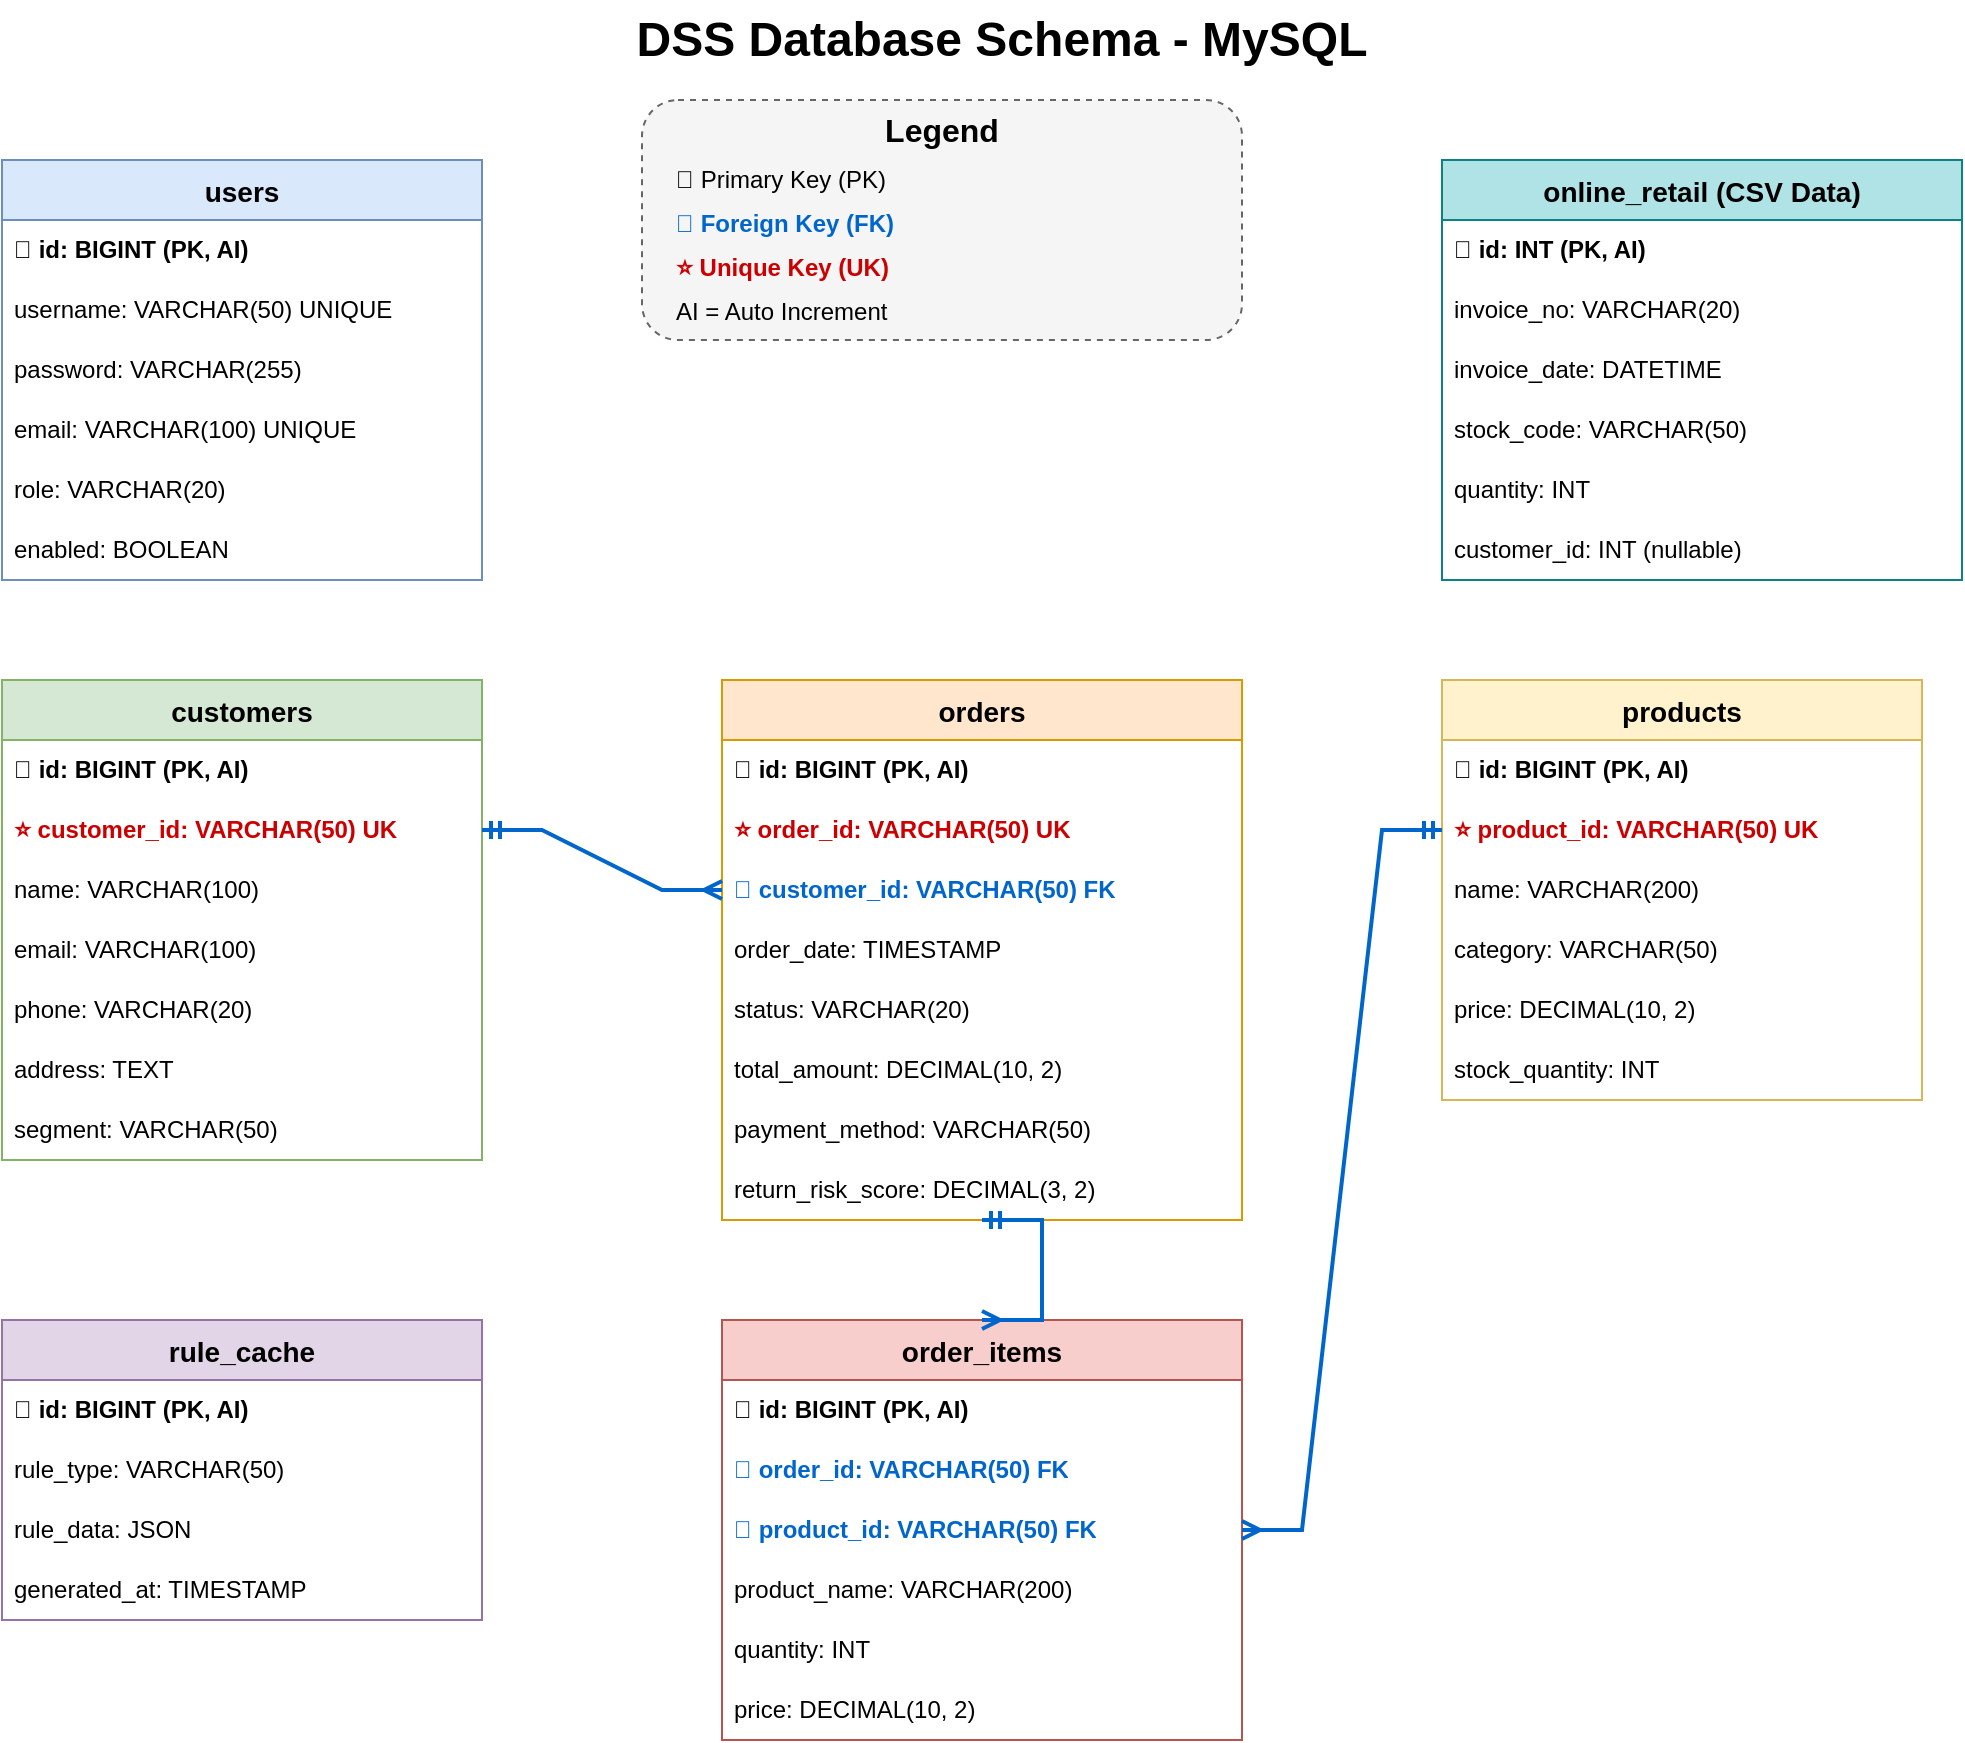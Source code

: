 <mxfile version="21.6.5" type="device">
  <diagram name="Database Schema" id="database-schema-diagram">
    <mxGraphModel dx="1422" dy="844" grid="1" gridSize="10" guides="1" tooltips="1" connect="1" arrows="1" fold="1" page="1" pageScale="1" pageWidth="1169" pageHeight="827" math="0" shadow="0">
      <root>
        <mxCell id="0"/>
        <mxCell id="1" parent="0"/>
        
        <!-- Title -->
        <mxCell id="title" value="DSS Database Schema - MySQL" style="text;html=1;strokeColor=none;fillColor=none;align=center;verticalAlign=middle;whiteSpace=wrap;rounded=0;fontSize=24;fontStyle=1" vertex="1" parent="1">
          <mxGeometry x="380" y="20" width="400" height="40" as="geometry"/>
        </mxCell>
        
        <!-- Users Table -->
        <mxCell id="users-table" value="users" style="swimlane;fontStyle=1;childLayout=stackLayout;horizontal=1;startSize=30;horizontalStack=0;resizeParent=1;resizeParentMax=0;resizeLast=0;collapsible=1;marginBottom=0;align=center;fontSize=14;fillColor=#dae8fc;strokeColor=#6c8ebf;" vertex="1" parent="1">
          <mxGeometry x="80" y="100" width="240" height="210" as="geometry"/>
        </mxCell>
        <mxCell id="users-pk" value="🔑 id: BIGINT (PK, AI)" style="text;strokeColor=none;fillColor=none;align=left;verticalAlign=middle;spacingLeft=4;spacingRight=4;overflow=hidden;points=[[0,0.5],[1,0.5]];portConstraint=eastwest;rotatable=0;whiteSpace=wrap;html=1;fontStyle=1" vertex="1" parent="users-table">
          <mxGeometry y="30" width="240" height="30" as="geometry"/>
        </mxCell>
        <mxCell id="users-f1" value="username: VARCHAR(50) UNIQUE" style="text;strokeColor=none;fillColor=none;align=left;verticalAlign=middle;spacingLeft=4;spacingRight=4;overflow=hidden;points=[[0,0.5],[1,0.5]];portConstraint=eastwest;rotatable=0;whiteSpace=wrap;html=1;" vertex="1" parent="users-table">
          <mxGeometry y="60" width="240" height="30" as="geometry"/>
        </mxCell>
        <mxCell id="users-f2" value="password: VARCHAR(255)" style="text;strokeColor=none;fillColor=none;align=left;verticalAlign=middle;spacingLeft=4;spacingRight=4;overflow=hidden;points=[[0,0.5],[1,0.5]];portConstraint=eastwest;rotatable=0;whiteSpace=wrap;html=1;" vertex="1" parent="users-table">
          <mxGeometry y="90" width="240" height="30" as="geometry"/>
        </mxCell>
        <mxCell id="users-f3" value="email: VARCHAR(100) UNIQUE" style="text;strokeColor=none;fillColor=none;align=left;verticalAlign=middle;spacingLeft=4;spacingRight=4;overflow=hidden;points=[[0,0.5],[1,0.5]];portConstraint=eastwest;rotatable=0;whiteSpace=wrap;html=1;" vertex="1" parent="users-table">
          <mxGeometry y="120" width="240" height="30" as="geometry"/>
        </mxCell>
        <mxCell id="users-f4" value="role: VARCHAR(20)" style="text;strokeColor=none;fillColor=none;align=left;verticalAlign=middle;spacingLeft=4;spacingRight=4;overflow=hidden;points=[[0,0.5],[1,0.5]];portConstraint=eastwest;rotatable=0;whiteSpace=wrap;html=1;" vertex="1" parent="users-table">
          <mxGeometry y="150" width="240" height="30" as="geometry"/>
        </mxCell>
        <mxCell id="users-f5" value="enabled: BOOLEAN" style="text;strokeColor=none;fillColor=none;align=left;verticalAlign=middle;spacingLeft=4;spacingRight=4;overflow=hidden;points=[[0,0.5],[1,0.5]];portConstraint=eastwest;rotatable=0;whiteSpace=wrap;html=1;" vertex="1" parent="users-table">
          <mxGeometry y="180" width="240" height="30" as="geometry"/>
        </mxCell>
        
        <!-- Customers Table -->
        <mxCell id="customers-table" value="customers" style="swimlane;fontStyle=1;childLayout=stackLayout;horizontal=1;startSize=30;horizontalStack=0;resizeParent=1;resizeParentMax=0;resizeLast=0;collapsible=1;marginBottom=0;align=center;fontSize=14;fillColor=#d5e8d4;strokeColor=#82b366;" vertex="1" parent="1">
          <mxGeometry x="80" y="360" width="240" height="240" as="geometry"/>
        </mxCell>
        <mxCell id="customers-pk" value="🔑 id: BIGINT (PK, AI)" style="text;strokeColor=none;fillColor=none;align=left;verticalAlign=middle;spacingLeft=4;spacingRight=4;overflow=hidden;points=[[0,0.5],[1,0.5]];portConstraint=eastwest;rotatable=0;whiteSpace=wrap;html=1;fontStyle=1" vertex="1" parent="customers-table">
          <mxGeometry y="30" width="240" height="30" as="geometry"/>
        </mxCell>
        <mxCell id="customers-uk" value="⭐ customer_id: VARCHAR(50) UK" style="text;strokeColor=none;fillColor=none;align=left;verticalAlign=middle;spacingLeft=4;spacingRight=4;overflow=hidden;points=[[0,0.5],[1,0.5]];portConstraint=eastwest;rotatable=0;whiteSpace=wrap;html=1;fontStyle=1;fontColor=#CC0000;" vertex="1" parent="customers-table">
          <mxGeometry y="60" width="240" height="30" as="geometry"/>
        </mxCell>
        <mxCell id="customers-f1" value="name: VARCHAR(100)" style="text;strokeColor=none;fillColor=none;align=left;verticalAlign=middle;spacingLeft=4;spacingRight=4;overflow=hidden;points=[[0,0.5],[1,0.5]];portConstraint=eastwest;rotatable=0;whiteSpace=wrap;html=1;" vertex="1" parent="customers-table">
          <mxGeometry y="90" width="240" height="30" as="geometry"/>
        </mxCell>
        <mxCell id="customers-f2" value="email: VARCHAR(100)" style="text;strokeColor=none;fillColor=none;align=left;verticalAlign=middle;spacingLeft=4;spacingRight=4;overflow=hidden;points=[[0,0.5],[1,0.5]];portConstraint=eastwest;rotatable=0;whiteSpace=wrap;html=1;" vertex="1" parent="customers-table">
          <mxGeometry y="120" width="240" height="30" as="geometry"/>
        </mxCell>
        <mxCell id="customers-f3" value="phone: VARCHAR(20)" style="text;strokeColor=none;fillColor=none;align=left;verticalAlign=middle;spacingLeft=4;spacingRight=4;overflow=hidden;points=[[0,0.5],[1,0.5]];portConstraint=eastwest;rotatable=0;whiteSpace=wrap;html=1;" vertex="1" parent="customers-table">
          <mxGeometry y="150" width="240" height="30" as="geometry"/>
        </mxCell>
        <mxCell id="customers-f4" value="address: TEXT" style="text;strokeColor=none;fillColor=none;align=left;verticalAlign=middle;spacingLeft=4;spacingRight=4;overflow=hidden;points=[[0,0.5],[1,0.5]];portConstraint=eastwest;rotatable=0;whiteSpace=wrap;html=1;" vertex="1" parent="customers-table">
          <mxGeometry y="180" width="240" height="30" as="geometry"/>
        </mxCell>
        <mxCell id="customers-f5" value="segment: VARCHAR(50)" style="text;strokeColor=none;fillColor=none;align=left;verticalAlign=middle;spacingLeft=4;spacingRight=4;overflow=hidden;points=[[0,0.5],[1,0.5]];portConstraint=eastwest;rotatable=0;whiteSpace=wrap;html=1;" vertex="1" parent="customers-table">
          <mxGeometry y="210" width="240" height="30" as="geometry"/>
        </mxCell>
        
        <!-- Products Table -->
        <mxCell id="products-table" value="products" style="swimlane;fontStyle=1;childLayout=stackLayout;horizontal=1;startSize=30;horizontalStack=0;resizeParent=1;resizeParentMax=0;resizeLast=0;collapsible=1;marginBottom=0;align=center;fontSize=14;fillColor=#fff2cc;strokeColor=#d6b656;" vertex="1" parent="1">
          <mxGeometry x="800" y="360" width="240" height="210" as="geometry"/>
        </mxCell>
        <mxCell id="products-pk" value="🔑 id: BIGINT (PK, AI)" style="text;strokeColor=none;fillColor=none;align=left;verticalAlign=middle;spacingLeft=4;spacingRight=4;overflow=hidden;points=[[0,0.5],[1,0.5]];portConstraint=eastwest;rotatable=0;whiteSpace=wrap;html=1;fontStyle=1" vertex="1" parent="products-table">
          <mxGeometry y="30" width="240" height="30" as="geometry"/>
        </mxCell>
        <mxCell id="products-uk" value="⭐ product_id: VARCHAR(50) UK" style="text;strokeColor=none;fillColor=none;align=left;verticalAlign=middle;spacingLeft=4;spacingRight=4;overflow=hidden;points=[[0,0.5],[1,0.5]];portConstraint=eastwest;rotatable=0;whiteSpace=wrap;html=1;fontStyle=1;fontColor=#CC0000;" vertex="1" parent="products-table">
          <mxGeometry y="60" width="240" height="30" as="geometry"/>
        </mxCell>
        <mxCell id="products-f1" value="name: VARCHAR(200)" style="text;strokeColor=none;fillColor=none;align=left;verticalAlign=middle;spacingLeft=4;spacingRight=4;overflow=hidden;points=[[0,0.5],[1,0.5]];portConstraint=eastwest;rotatable=0;whiteSpace=wrap;html=1;" vertex="1" parent="products-table">
          <mxGeometry y="90" width="240" height="30" as="geometry"/>
        </mxCell>
        <mxCell id="products-f2" value="category: VARCHAR(50)" style="text;strokeColor=none;fillColor=none;align=left;verticalAlign=middle;spacingLeft=4;spacingRight=4;overflow=hidden;points=[[0,0.5],[1,0.5]];portConstraint=eastwest;rotatable=0;whiteSpace=wrap;html=1;" vertex="1" parent="products-table">
          <mxGeometry y="120" width="240" height="30" as="geometry"/>
        </mxCell>
        <mxCell id="products-f3" value="price: DECIMAL(10, 2)" style="text;strokeColor=none;fillColor=none;align=left;verticalAlign=middle;spacingLeft=4;spacingRight=4;overflow=hidden;points=[[0,0.5],[1,0.5]];portConstraint=eastwest;rotatable=0;whiteSpace=wrap;html=1;" vertex="1" parent="products-table">
          <mxGeometry y="150" width="240" height="30" as="geometry"/>
        </mxCell>
        <mxCell id="products-f4" value="stock_quantity: INT" style="text;strokeColor=none;fillColor=none;align=left;verticalAlign=middle;spacingLeft=4;spacingRight=4;overflow=hidden;points=[[0,0.5],[1,0.5]];portConstraint=eastwest;rotatable=0;whiteSpace=wrap;html=1;" vertex="1" parent="products-table">
          <mxGeometry y="180" width="240" height="30" as="geometry"/>
        </mxCell>
        
        <!-- Orders Table -->
        <mxCell id="orders-table" value="orders" style="swimlane;fontStyle=1;childLayout=stackLayout;horizontal=1;startSize=30;horizontalStack=0;resizeParent=1;resizeParentMax=0;resizeLast=0;collapsible=1;marginBottom=0;align=center;fontSize=14;fillColor=#ffe6cc;strokeColor=#d79b00;" vertex="1" parent="1">
          <mxGeometry x="440" y="360" width="260" height="270" as="geometry"/>
        </mxCell>
        <mxCell id="orders-pk" value="🔑 id: BIGINT (PK, AI)" style="text;strokeColor=none;fillColor=none;align=left;verticalAlign=middle;spacingLeft=4;spacingRight=4;overflow=hidden;points=[[0,0.5],[1,0.5]];portConstraint=eastwest;rotatable=0;whiteSpace=wrap;html=1;fontStyle=1" vertex="1" parent="orders-table">
          <mxGeometry y="30" width="260" height="30" as="geometry"/>
        </mxCell>
        <mxCell id="orders-uk" value="⭐ order_id: VARCHAR(50) UK" style="text;strokeColor=none;fillColor=none;align=left;verticalAlign=middle;spacingLeft=4;spacingRight=4;overflow=hidden;points=[[0,0.5],[1,0.5]];portConstraint=eastwest;rotatable=0;whiteSpace=wrap;html=1;fontStyle=1;fontColor=#CC0000;" vertex="1" parent="orders-table">
          <mxGeometry y="60" width="260" height="30" as="geometry"/>
        </mxCell>
        <mxCell id="orders-fk1" value="🔗 customer_id: VARCHAR(50) FK" style="text;strokeColor=none;fillColor=none;align=left;verticalAlign=middle;spacingLeft=4;spacingRight=4;overflow=hidden;points=[[0,0.5],[1,0.5]];portConstraint=eastwest;rotatable=0;whiteSpace=wrap;html=1;fontStyle=1;fontColor=#0066CC;" vertex="1" parent="orders-table">
          <mxGeometry y="90" width="260" height="30" as="geometry"/>
        </mxCell>
        <mxCell id="orders-f1" value="order_date: TIMESTAMP" style="text;strokeColor=none;fillColor=none;align=left;verticalAlign=middle;spacingLeft=4;spacingRight=4;overflow=hidden;points=[[0,0.5],[1,0.5]];portConstraint=eastwest;rotatable=0;whiteSpace=wrap;html=1;" vertex="1" parent="orders-table">
          <mxGeometry y="120" width="260" height="30" as="geometry"/>
        </mxCell>
        <mxCell id="orders-f2" value="status: VARCHAR(20)" style="text;strokeColor=none;fillColor=none;align=left;verticalAlign=middle;spacingLeft=4;spacingRight=4;overflow=hidden;points=[[0,0.5],[1,0.5]];portConstraint=eastwest;rotatable=0;whiteSpace=wrap;html=1;" vertex="1" parent="orders-table">
          <mxGeometry y="150" width="260" height="30" as="geometry"/>
        </mxCell>
        <mxCell id="orders-f3" value="total_amount: DECIMAL(10, 2)" style="text;strokeColor=none;fillColor=none;align=left;verticalAlign=middle;spacingLeft=4;spacingRight=4;overflow=hidden;points=[[0,0.5],[1,0.5]];portConstraint=eastwest;rotatable=0;whiteSpace=wrap;html=1;" vertex="1" parent="orders-table">
          <mxGeometry y="180" width="260" height="30" as="geometry"/>
        </mxCell>
        <mxCell id="orders-f4" value="payment_method: VARCHAR(50)" style="text;strokeColor=none;fillColor=none;align=left;verticalAlign=middle;spacingLeft=4;spacingRight=4;overflow=hidden;points=[[0,0.5],[1,0.5]];portConstraint=eastwest;rotatable=0;whiteSpace=wrap;html=1;" vertex="1" parent="orders-table">
          <mxGeometry y="210" width="260" height="30" as="geometry"/>
        </mxCell>
        <mxCell id="orders-f5" value="return_risk_score: DECIMAL(3, 2)" style="text;strokeColor=none;fillColor=none;align=left;verticalAlign=middle;spacingLeft=4;spacingRight=4;overflow=hidden;points=[[0,0.5],[1,0.5]];portConstraint=eastwest;rotatable=0;whiteSpace=wrap;html=1;" vertex="1" parent="orders-table">
          <mxGeometry y="240" width="260" height="30" as="geometry"/>
        </mxCell>
        
        <!-- Order Items Table -->
        <mxCell id="order-items-table" value="order_items" style="swimlane;fontStyle=1;childLayout=stackLayout;horizontal=1;startSize=30;horizontalStack=0;resizeParent=1;resizeParentMax=0;resizeLast=0;collapsible=1;marginBottom=0;align=center;fontSize=14;fillColor=#f8cecc;strokeColor=#b85450;" vertex="1" parent="1">
          <mxGeometry x="440" y="680" width="260" height="210" as="geometry"/>
        </mxCell>
        <mxCell id="order-items-pk" value="🔑 id: BIGINT (PK, AI)" style="text;strokeColor=none;fillColor=none;align=left;verticalAlign=middle;spacingLeft=4;spacingRight=4;overflow=hidden;points=[[0,0.5],[1,0.5]];portConstraint=eastwest;rotatable=0;whiteSpace=wrap;html=1;fontStyle=1" vertex="1" parent="order-items-table">
          <mxGeometry y="30" width="260" height="30" as="geometry"/>
        </mxCell>
        <mxCell id="order-items-fk1" value="🔗 order_id: VARCHAR(50) FK" style="text;strokeColor=none;fillColor=none;align=left;verticalAlign=middle;spacingLeft=4;spacingRight=4;overflow=hidden;points=[[0,0.5],[1,0.5]];portConstraint=eastwest;rotatable=0;whiteSpace=wrap;html=1;fontStyle=1;fontColor=#0066CC;" vertex="1" parent="order-items-table">
          <mxGeometry y="60" width="260" height="30" as="geometry"/>
        </mxCell>
        <mxCell id="order-items-fk2" value="🔗 product_id: VARCHAR(50) FK" style="text;strokeColor=none;fillColor=none;align=left;verticalAlign=middle;spacingLeft=4;spacingRight=4;overflow=hidden;points=[[0,0.5],[1,0.5]];portConstraint=eastwest;rotatable=0;whiteSpace=wrap;html=1;fontStyle=1;fontColor=#0066CC;" vertex="1" parent="order-items-table">
          <mxGeometry y="90" width="260" height="30" as="geometry"/>
        </mxCell>
        <mxCell id="order-items-f1" value="product_name: VARCHAR(200)" style="text;strokeColor=none;fillColor=none;align=left;verticalAlign=middle;spacingLeft=4;spacingRight=4;overflow=hidden;points=[[0,0.5],[1,0.5]];portConstraint=eastwest;rotatable=0;whiteSpace=wrap;html=1;" vertex="1" parent="order-items-table">
          <mxGeometry y="120" width="260" height="30" as="geometry"/>
        </mxCell>
        <mxCell id="order-items-f2" value="quantity: INT" style="text;strokeColor=none;fillColor=none;align=left;verticalAlign=middle;spacingLeft=4;spacingRight=4;overflow=hidden;points=[[0,0.5],[1,0.5]];portConstraint=eastwest;rotatable=0;whiteSpace=wrap;html=1;" vertex="1" parent="order-items-table">
          <mxGeometry y="150" width="260" height="30" as="geometry"/>
        </mxCell>
        <mxCell id="order-items-f3" value="price: DECIMAL(10, 2)" style="text;strokeColor=none;fillColor=none;align=left;verticalAlign=middle;spacingLeft=4;spacingRight=4;overflow=hidden;points=[[0,0.5],[1,0.5]];portConstraint=eastwest;rotatable=0;whiteSpace=wrap;html=1;" vertex="1" parent="order-items-table">
          <mxGeometry y="180" width="260" height="30" as="geometry"/>
        </mxCell>
        
        <!-- Rule Cache Table -->
        <mxCell id="rule-cache-table" value="rule_cache" style="swimlane;fontStyle=1;childLayout=stackLayout;horizontal=1;startSize=30;horizontalStack=0;resizeParent=1;resizeParentMax=0;resizeLast=0;collapsible=1;marginBottom=0;align=center;fontSize=14;fillColor=#e1d5e7;strokeColor=#9673a6;" vertex="1" parent="1">
          <mxGeometry x="80" y="680" width="240" height="150" as="geometry"/>
        </mxCell>
        <mxCell id="rule-cache-pk" value="🔑 id: BIGINT (PK, AI)" style="text;strokeColor=none;fillColor=none;align=left;verticalAlign=middle;spacingLeft=4;spacingRight=4;overflow=hidden;points=[[0,0.5],[1,0.5]];portConstraint=eastwest;rotatable=0;whiteSpace=wrap;html=1;fontStyle=1" vertex="1" parent="rule-cache-table">
          <mxGeometry y="30" width="240" height="30" as="geometry"/>
        </mxCell>
        <mxCell id="rule-cache-f1" value="rule_type: VARCHAR(50)" style="text;strokeColor=none;fillColor=none;align=left;verticalAlign=middle;spacingLeft=4;spacingRight=4;overflow=hidden;points=[[0,0.5],[1,0.5]];portConstraint=eastwest;rotatable=0;whiteSpace=wrap;html=1;" vertex="1" parent="rule-cache-table">
          <mxGeometry y="60" width="240" height="30" as="geometry"/>
        </mxCell>
        <mxCell id="rule-cache-f2" value="rule_data: JSON" style="text;strokeColor=none;fillColor=none;align=left;verticalAlign=middle;spacingLeft=4;spacingRight=4;overflow=hidden;points=[[0,0.5],[1,0.5]];portConstraint=eastwest;rotatable=0;whiteSpace=wrap;html=1;" vertex="1" parent="rule-cache-table">
          <mxGeometry y="90" width="240" height="30" as="geometry"/>
        </mxCell>
        <mxCell id="rule-cache-f3" value="generated_at: TIMESTAMP" style="text;strokeColor=none;fillColor=none;align=left;verticalAlign=middle;spacingLeft=4;spacingRight=4;overflow=hidden;points=[[0,0.5],[1,0.5]];portConstraint=eastwest;rotatable=0;whiteSpace=wrap;html=1;" vertex="1" parent="rule-cache-table">
          <mxGeometry y="120" width="240" height="30" as="geometry"/>
        </mxCell>
        
        <!-- Online Retail Table -->
        <mxCell id="online-retail-table" value="online_retail (CSV Data)" style="swimlane;fontStyle=1;childLayout=stackLayout;horizontal=1;startSize=30;horizontalStack=0;resizeParent=1;resizeParentMax=0;resizeLast=0;collapsible=1;marginBottom=0;align=center;fontSize=14;fillColor=#b0e3e6;strokeColor=#0e8088;" vertex="1" parent="1">
          <mxGeometry x="800" y="100" width="260" height="210" as="geometry"/>
        </mxCell>
        <mxCell id="online-retail-pk" value="🔑 id: INT (PK, AI)" style="text;strokeColor=none;fillColor=none;align=left;verticalAlign=middle;spacingLeft=4;spacingRight=4;overflow=hidden;points=[[0,0.5],[1,0.5]];portConstraint=eastwest;rotatable=0;whiteSpace=wrap;html=1;fontStyle=1" vertex="1" parent="online-retail-table">
          <mxGeometry y="30" width="260" height="30" as="geometry"/>
        </mxCell>
        <mxCell id="online-retail-f1" value="invoice_no: VARCHAR(20)" style="text;strokeColor=none;fillColor=none;align=left;verticalAlign=middle;spacingLeft=4;spacingRight=4;overflow=hidden;points=[[0,0.5],[1,0.5]];portConstraint=eastwest;rotatable=0;whiteSpace=wrap;html=1;" vertex="1" parent="online-retail-table">
          <mxGeometry y="60" width="260" height="30" as="geometry"/>
        </mxCell>
        <mxCell id="online-retail-f2" value="invoice_date: DATETIME" style="text;strokeColor=none;fillColor=none;align=left;verticalAlign=middle;spacingLeft=4;spacingRight=4;overflow=hidden;points=[[0,0.5],[1,0.5]];portConstraint=eastwest;rotatable=0;whiteSpace=wrap;html=1;" vertex="1" parent="online-retail-table">
          <mxGeometry y="90" width="260" height="30" as="geometry"/>
        </mxCell>
        <mxCell id="online-retail-f3" value="stock_code: VARCHAR(50)" style="text;strokeColor=none;fillColor=none;align=left;verticalAlign=middle;spacingLeft=4;spacingRight=4;overflow=hidden;points=[[0,0.5],[1,0.5]];portConstraint=eastwest;rotatable=0;whiteSpace=wrap;html=1;" vertex="1" parent="online-retail-table">
          <mxGeometry y="120" width="260" height="30" as="geometry"/>
        </mxCell>
        <mxCell id="online-retail-f4" value="quantity: INT" style="text;strokeColor=none;fillColor=none;align=left;verticalAlign=middle;spacingLeft=4;spacingRight=4;overflow=hidden;points=[[0,0.5],[1,0.5]];portConstraint=eastwest;rotatable=0;whiteSpace=wrap;html=1;" vertex="1" parent="online-retail-table">
          <mxGeometry y="150" width="260" height="30" as="geometry"/>
        </mxCell>
        <mxCell id="online-retail-f5" value="customer_id: INT (nullable)" style="text;strokeColor=none;fillColor=none;align=left;verticalAlign=middle;spacingLeft=4;spacingRight=4;overflow=hidden;points=[[0,0.5],[1,0.5]];portConstraint=eastwest;rotatable=0;whiteSpace=wrap;html=1;" vertex="1" parent="online-retail-table">
          <mxGeometry y="180" width="260" height="30" as="geometry"/>
        </mxCell>
        
        <!-- Relationships -->
        <!-- Orders -> Customers -->
        <mxCell id="rel-orders-customers" value="" style="edgeStyle=entityRelationEdgeStyle;fontSize=12;html=1;endArrow=ERmandOne;startArrow=ERmany;rounded=0;exitX=0;exitY=0.5;exitDx=0;exitDy=0;entryX=1;entryY=0.5;entryDx=0;entryDy=0;strokeWidth=2;strokeColor=#0066CC;" edge="1" parent="1" source="orders-fk1" target="customers-uk">
          <mxGeometry width="100" height="100" relative="1" as="geometry">
            <mxPoint x="430" y="480" as="sourcePoint"/>
            <mxPoint x="530" y="380" as="targetPoint"/>
          </mxGeometry>
        </mxCell>
        
        <!-- Order Items -> Orders -->
        <mxCell id="rel-order-items-orders" value="" style="edgeStyle=entityRelationEdgeStyle;fontSize=12;html=1;endArrow=ERmandOne;startArrow=ERmany;rounded=0;exitX=0.5;exitY=0;exitDx=0;exitDy=0;entryX=0.5;entryY=1;entryDx=0;entryDy=0;strokeWidth=2;strokeColor=#0066CC;" edge="1" parent="1" source="order-items-table" target="orders-table">
          <mxGeometry width="100" height="100" relative="1" as="geometry">
            <mxPoint x="530" y="680" as="sourcePoint"/>
            <mxPoint x="530" y="630" as="targetPoint"/>
          </mxGeometry>
        </mxCell>
        
        <!-- Order Items -> Products -->
        <mxCell id="rel-order-items-products" value="" style="edgeStyle=entityRelationEdgeStyle;fontSize=12;html=1;endArrow=ERmandOne;startArrow=ERmany;rounded=0;exitX=1;exitY=0.5;exitDx=0;exitDy=0;entryX=0;entryY=0.5;entryDx=0;entryDy=0;strokeWidth=2;strokeColor=#0066CC;" edge="1" parent="1" source="order-items-fk2" target="products-uk">
          <mxGeometry width="100" height="100" relative="1" as="geometry">
            <mxPoint x="700" y="785" as="sourcePoint"/>
            <mxPoint x="800" y="435" as="targetPoint"/>
          </mxGeometry>
        </mxCell>
        
        <!-- Legend -->
        <mxCell id="legend-box" value="" style="rounded=1;whiteSpace=wrap;html=1;fillColor=#f5f5f5;strokeColor=#666666;dashed=1;" vertex="1" parent="1">
          <mxGeometry x="400" y="70" width="300" height="120" as="geometry"/>
        </mxCell>
        <mxCell id="legend-title" value="Legend" style="text;html=1;strokeColor=none;fillColor=none;align=center;verticalAlign=middle;whiteSpace=wrap;rounded=0;fontSize=16;fontStyle=1" vertex="1" parent="1">
          <mxGeometry x="400" y="75" width="300" height="20" as="geometry"/>
        </mxCell>
        <mxCell id="legend-pk" value="🔑 Primary Key (PK)" style="text;html=1;strokeColor=none;fillColor=none;align=left;verticalAlign=middle;whiteSpace=wrap;rounded=0;fontSize=12;" vertex="1" parent="1">
          <mxGeometry x="415" y="100" width="270" height="20" as="geometry"/>
        </mxCell>
        <mxCell id="legend-fk" value="🔗 Foreign Key (FK)" style="text;html=1;strokeColor=none;fillColor=none;align=left;verticalAlign=middle;whiteSpace=wrap;rounded=0;fontSize=12;fontColor=#0066CC;fontStyle=1" vertex="1" parent="1">
          <mxGeometry x="415" y="122" width="270" height="20" as="geometry"/>
        </mxCell>
        <mxCell id="legend-uk" value="⭐ Unique Key (UK)" style="text;html=1;strokeColor=none;fillColor=none;align=left;verticalAlign=middle;whiteSpace=wrap;rounded=0;fontSize=12;fontColor=#CC0000;fontStyle=1" vertex="1" parent="1">
          <mxGeometry x="415" y="144" width="270" height="20" as="geometry"/>
        </mxCell>
        <mxCell id="legend-ai" value="AI = Auto Increment" style="text;html=1;strokeColor=none;fillColor=none;align=left;verticalAlign=middle;whiteSpace=wrap;rounded=0;fontSize=12;" vertex="1" parent="1">
          <mxGeometry x="415" y="166" width="270" height="20" as="geometry"/>
        </mxCell>
        
      </root>
    </mxGraphModel>
  </diagram>
</mxfile>
